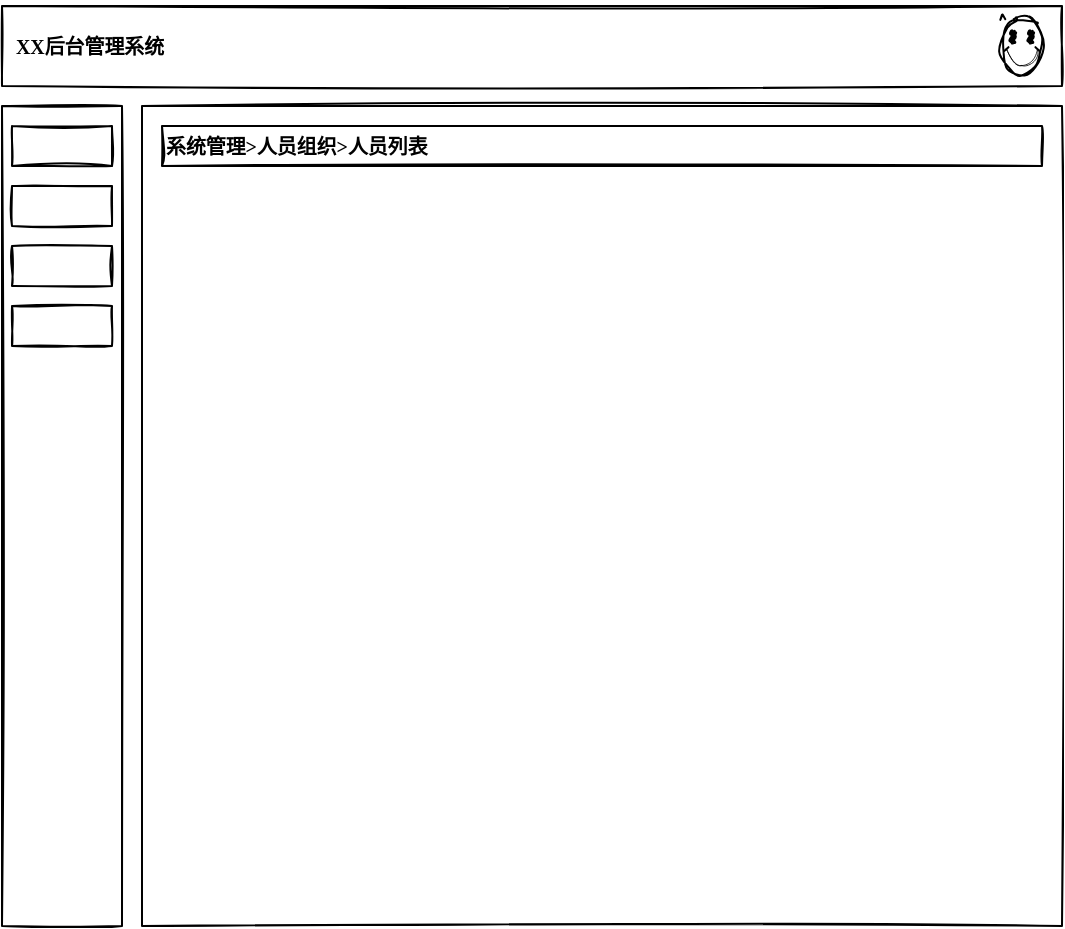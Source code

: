 <mxfile version="18.1.2" type="github">
  <diagram name="Page-1" id="9f46799a-70d6-7492-0946-bef42562c5a5">
    <mxGraphModel dx="1550" dy="864" grid="1" gridSize="10" guides="1" tooltips="1" connect="1" arrows="1" fold="1" page="1" pageScale="1" pageWidth="1100" pageHeight="850" background="none" math="0" shadow="0">
      <root>
        <mxCell id="0" />
        <mxCell id="1" parent="0" />
        <mxCell id="vUxy0xCvpoBS4r_HxuFy-1" value="&lt;div align=&quot;left&quot;&gt;&lt;h5&gt;&lt;font face=&quot;Comic Sans MS&quot;&gt;&amp;nbsp; XX后台管理系统&lt;/font&gt;&lt;/h5&gt;&lt;/div&gt;" style="rounded=0;whiteSpace=wrap;html=1;sketch=1;align=left;" vertex="1" parent="1">
          <mxGeometry x="260" y="220" width="530" height="40" as="geometry" />
        </mxCell>
        <mxCell id="vUxy0xCvpoBS4r_HxuFy-2" value="" style="rounded=0;whiteSpace=wrap;html=1;sketch=1;" vertex="1" parent="1">
          <mxGeometry x="260" y="270" width="60" height="410" as="geometry" />
        </mxCell>
        <mxCell id="vUxy0xCvpoBS4r_HxuFy-4" value="" style="rounded=0;whiteSpace=wrap;html=1;gradientColor=none;shadow=0;glass=0;sketch=1;" vertex="1" parent="1">
          <mxGeometry x="330" y="270" width="460" height="410" as="geometry" />
        </mxCell>
        <mxCell id="vUxy0xCvpoBS4r_HxuFy-5" value="&lt;div align=&quot;left&quot;&gt;&lt;h5&gt;&lt;font face=&quot;Garamond&quot;&gt;系统管理&amp;gt;人员组织&amp;gt;人员列表&lt;br&gt;&lt;/font&gt;&lt;/h5&gt;&lt;/div&gt;" style="rounded=0;whiteSpace=wrap;html=1;shadow=0;glass=0;sketch=1;gradientColor=none;align=left;" vertex="1" parent="1">
          <mxGeometry x="340" y="280" width="440" height="20" as="geometry" />
        </mxCell>
        <mxCell id="vUxy0xCvpoBS4r_HxuFy-6" value="" style="rounded=0;whiteSpace=wrap;html=1;shadow=0;glass=0;sketch=1;fontFamily=Garamond;gradientColor=none;" vertex="1" parent="1">
          <mxGeometry x="265" y="280" width="50" height="20" as="geometry" />
        </mxCell>
        <mxCell id="vUxy0xCvpoBS4r_HxuFy-7" value="" style="rounded=0;whiteSpace=wrap;html=1;shadow=0;glass=0;sketch=1;fontFamily=Garamond;gradientColor=none;" vertex="1" parent="1">
          <mxGeometry x="265" y="310" width="50" height="20" as="geometry" />
        </mxCell>
        <mxCell id="vUxy0xCvpoBS4r_HxuFy-8" value="" style="rounded=0;whiteSpace=wrap;html=1;shadow=0;glass=0;sketch=1;fontFamily=Garamond;gradientColor=none;" vertex="1" parent="1">
          <mxGeometry x="265" y="340" width="50" height="20" as="geometry" />
        </mxCell>
        <mxCell id="vUxy0xCvpoBS4r_HxuFy-9" value="" style="rounded=0;whiteSpace=wrap;html=1;shadow=0;glass=0;sketch=1;fontFamily=Garamond;gradientColor=none;" vertex="1" parent="1">
          <mxGeometry x="265" y="370" width="50" height="20" as="geometry" />
        </mxCell>
        <mxCell id="vUxy0xCvpoBS4r_HxuFy-10" value="" style="verticalLabelPosition=bottom;verticalAlign=top;html=1;shape=mxgraph.basic.smiley;rounded=0;shadow=0;glass=0;sketch=1;fontFamily=Comic Sans MS;gradientColor=none;" vertex="1" parent="1">
          <mxGeometry x="760" y="225" width="20" height="30" as="geometry" />
        </mxCell>
      </root>
    </mxGraphModel>
  </diagram>
</mxfile>

